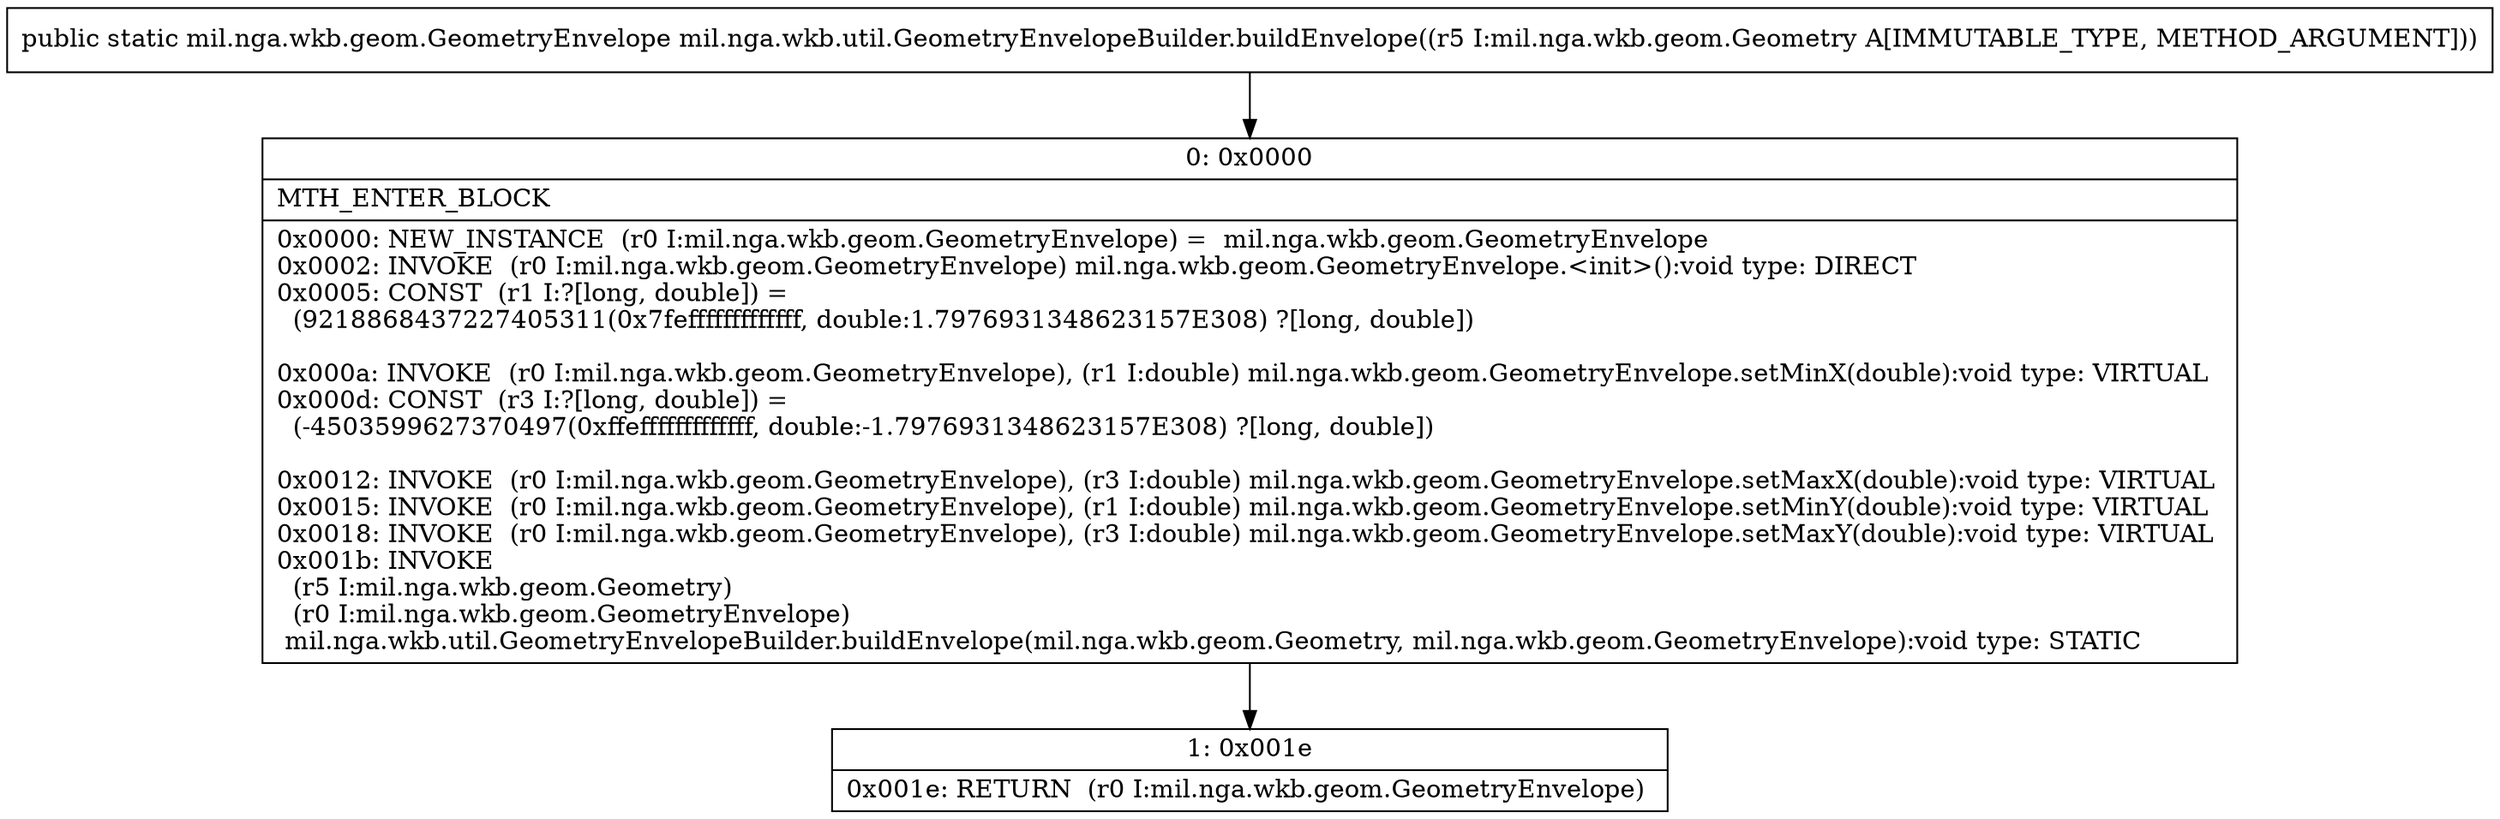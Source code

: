 digraph "CFG formil.nga.wkb.util.GeometryEnvelopeBuilder.buildEnvelope(Lmil\/nga\/wkb\/geom\/Geometry;)Lmil\/nga\/wkb\/geom\/GeometryEnvelope;" {
Node_0 [shape=record,label="{0\:\ 0x0000|MTH_ENTER_BLOCK\l|0x0000: NEW_INSTANCE  (r0 I:mil.nga.wkb.geom.GeometryEnvelope) =  mil.nga.wkb.geom.GeometryEnvelope \l0x0002: INVOKE  (r0 I:mil.nga.wkb.geom.GeometryEnvelope) mil.nga.wkb.geom.GeometryEnvelope.\<init\>():void type: DIRECT \l0x0005: CONST  (r1 I:?[long, double]) = \l  (9218868437227405311(0x7fefffffffffffff, double:1.7976931348623157E308) ?[long, double])\l \l0x000a: INVOKE  (r0 I:mil.nga.wkb.geom.GeometryEnvelope), (r1 I:double) mil.nga.wkb.geom.GeometryEnvelope.setMinX(double):void type: VIRTUAL \l0x000d: CONST  (r3 I:?[long, double]) = \l  (\-4503599627370497(0xffefffffffffffff, double:\-1.7976931348623157E308) ?[long, double])\l \l0x0012: INVOKE  (r0 I:mil.nga.wkb.geom.GeometryEnvelope), (r3 I:double) mil.nga.wkb.geom.GeometryEnvelope.setMaxX(double):void type: VIRTUAL \l0x0015: INVOKE  (r0 I:mil.nga.wkb.geom.GeometryEnvelope), (r1 I:double) mil.nga.wkb.geom.GeometryEnvelope.setMinY(double):void type: VIRTUAL \l0x0018: INVOKE  (r0 I:mil.nga.wkb.geom.GeometryEnvelope), (r3 I:double) mil.nga.wkb.geom.GeometryEnvelope.setMaxY(double):void type: VIRTUAL \l0x001b: INVOKE  \l  (r5 I:mil.nga.wkb.geom.Geometry)\l  (r0 I:mil.nga.wkb.geom.GeometryEnvelope)\l mil.nga.wkb.util.GeometryEnvelopeBuilder.buildEnvelope(mil.nga.wkb.geom.Geometry, mil.nga.wkb.geom.GeometryEnvelope):void type: STATIC \l}"];
Node_1 [shape=record,label="{1\:\ 0x001e|0x001e: RETURN  (r0 I:mil.nga.wkb.geom.GeometryEnvelope) \l}"];
MethodNode[shape=record,label="{public static mil.nga.wkb.geom.GeometryEnvelope mil.nga.wkb.util.GeometryEnvelopeBuilder.buildEnvelope((r5 I:mil.nga.wkb.geom.Geometry A[IMMUTABLE_TYPE, METHOD_ARGUMENT])) }"];
MethodNode -> Node_0;
Node_0 -> Node_1;
}

